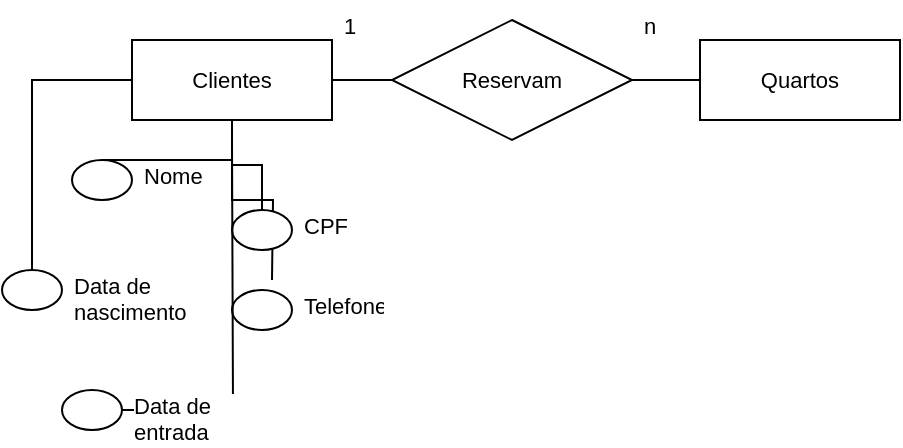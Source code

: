 <mxfile version="24.7.8">
  <diagram name="Página-1" id="yLzE_yw19Q3y-dnCT2pO">
    <mxGraphModel dx="880" dy="468" grid="1" gridSize="10" guides="1" tooltips="1" connect="1" arrows="1" fold="1" page="1" pageScale="1" pageWidth="827" pageHeight="1169" math="0" shadow="0">
      <root>
        <mxCell id="0" />
        <mxCell id="1" parent="0" />
        <mxCell id="DcofqpwaH22fSSjAT7w--57" value="" style="edgeStyle=orthogonalEdgeStyle;shape=connector;rounded=0;orthogonalLoop=1;jettySize=auto;html=1;strokeColor=default;align=center;verticalAlign=middle;fontFamily=Helvetica;fontSize=11;fontColor=default;labelBackgroundColor=default;endArrow=none;endFill=0;" edge="1" parent="1" source="DcofqpwaH22fSSjAT7w--54" target="DcofqpwaH22fSSjAT7w--56">
          <mxGeometry relative="1" as="geometry" />
        </mxCell>
        <mxCell id="DcofqpwaH22fSSjAT7w--78" style="edgeStyle=orthogonalEdgeStyle;shape=connector;rounded=0;orthogonalLoop=1;jettySize=auto;html=1;entryX=0.5;entryY=0;entryDx=0;entryDy=0;strokeColor=default;align=center;verticalAlign=middle;fontFamily=Helvetica;fontSize=11;fontColor=default;labelBackgroundColor=default;endArrow=none;endFill=0;" edge="1" parent="1" source="DcofqpwaH22fSSjAT7w--54" target="DcofqpwaH22fSSjAT7w--60">
          <mxGeometry relative="1" as="geometry" />
        </mxCell>
        <mxCell id="DcofqpwaH22fSSjAT7w--79" style="edgeStyle=orthogonalEdgeStyle;shape=connector;rounded=0;orthogonalLoop=1;jettySize=auto;html=1;entryX=0.5;entryY=0;entryDx=0;entryDy=0;strokeColor=default;align=center;verticalAlign=middle;fontFamily=Helvetica;fontSize=11;fontColor=default;labelBackgroundColor=default;endArrow=none;endFill=0;" edge="1" parent="1" source="DcofqpwaH22fSSjAT7w--54" target="DcofqpwaH22fSSjAT7w--64">
          <mxGeometry relative="1" as="geometry" />
        </mxCell>
        <mxCell id="DcofqpwaH22fSSjAT7w--80" style="edgeStyle=orthogonalEdgeStyle;shape=connector;rounded=0;orthogonalLoop=1;jettySize=auto;html=1;entryX=0.5;entryY=0;entryDx=0;entryDy=0;strokeColor=default;align=center;verticalAlign=middle;fontFamily=Helvetica;fontSize=11;fontColor=default;labelBackgroundColor=default;endArrow=none;endFill=0;" edge="1" parent="1" source="DcofqpwaH22fSSjAT7w--54" target="DcofqpwaH22fSSjAT7w--74">
          <mxGeometry relative="1" as="geometry" />
        </mxCell>
        <mxCell id="DcofqpwaH22fSSjAT7w--81" style="edgeStyle=orthogonalEdgeStyle;shape=connector;rounded=0;orthogonalLoop=1;jettySize=auto;html=1;strokeColor=default;align=center;verticalAlign=middle;fontFamily=Helvetica;fontSize=11;fontColor=default;labelBackgroundColor=default;endArrow=none;endFill=0;" edge="1" parent="1" source="DcofqpwaH22fSSjAT7w--54">
          <mxGeometry relative="1" as="geometry">
            <mxPoint x="150" y="450" as="targetPoint" />
          </mxGeometry>
        </mxCell>
        <mxCell id="DcofqpwaH22fSSjAT7w--54" value="Clientes" style="whiteSpace=wrap;html=1;align=center;fontFamily=Helvetica;fontSize=11;fontColor=default;labelBackgroundColor=default;" vertex="1" parent="1">
          <mxGeometry x="80" y="330" width="100" height="40" as="geometry" />
        </mxCell>
        <mxCell id="DcofqpwaH22fSSjAT7w--55" value="Quartos" style="whiteSpace=wrap;html=1;align=center;fontFamily=Helvetica;fontSize=11;fontColor=default;labelBackgroundColor=default;" vertex="1" parent="1">
          <mxGeometry x="364" y="330" width="100" height="40" as="geometry" />
        </mxCell>
        <mxCell id="DcofqpwaH22fSSjAT7w--58" value="" style="edgeStyle=orthogonalEdgeStyle;shape=connector;rounded=0;orthogonalLoop=1;jettySize=auto;html=1;strokeColor=default;align=center;verticalAlign=middle;fontFamily=Helvetica;fontSize=11;fontColor=default;labelBackgroundColor=default;endArrow=none;endFill=0;" edge="1" parent="1" source="DcofqpwaH22fSSjAT7w--56" target="DcofqpwaH22fSSjAT7w--55">
          <mxGeometry relative="1" as="geometry" />
        </mxCell>
        <mxCell id="DcofqpwaH22fSSjAT7w--56" value="Reservam" style="shape=rhombus;perimeter=rhombusPerimeter;whiteSpace=wrap;html=1;align=center;fontFamily=Helvetica;fontSize=11;fontColor=default;labelBackgroundColor=default;" vertex="1" parent="1">
          <mxGeometry x="210" y="320" width="120" height="60" as="geometry" />
        </mxCell>
        <mxCell id="DcofqpwaH22fSSjAT7w--60" value="" style="ellipse;whiteSpace=wrap;html=1;align=center;fontFamily=Helvetica;fontSize=11;fontColor=default;labelBackgroundColor=default;" vertex="1" parent="1">
          <mxGeometry x="50" y="390" width="30" height="20" as="geometry" />
        </mxCell>
        <mxCell id="DcofqpwaH22fSSjAT7w--63" value="Nome" style="text;strokeColor=none;fillColor=none;spacingLeft=4;spacingRight=4;overflow=hidden;rotatable=0;points=[[0,0.5],[1,0.5]];portConstraint=eastwest;fontSize=11;whiteSpace=wrap;html=1;fontFamily=Helvetica;fontColor=default;labelBackgroundColor=default;" vertex="1" parent="1">
          <mxGeometry x="80" y="385" width="40" height="30" as="geometry" />
        </mxCell>
        <mxCell id="DcofqpwaH22fSSjAT7w--64" value="" style="ellipse;whiteSpace=wrap;html=1;align=center;fontFamily=Helvetica;fontSize=11;fontColor=default;labelBackgroundColor=default;" vertex="1" parent="1">
          <mxGeometry x="130" y="415" width="30" height="20" as="geometry" />
        </mxCell>
        <mxCell id="DcofqpwaH22fSSjAT7w--65" value="CPF" style="text;strokeColor=none;fillColor=none;spacingLeft=4;spacingRight=4;overflow=hidden;rotatable=0;points=[[0,0.5],[1,0.5]];portConstraint=eastwest;fontSize=11;whiteSpace=wrap;html=1;fontFamily=Helvetica;fontColor=default;labelBackgroundColor=default;" vertex="1" parent="1">
          <mxGeometry x="160" y="410" width="40" height="30" as="geometry" />
        </mxCell>
        <mxCell id="DcofqpwaH22fSSjAT7w--74" value="" style="ellipse;whiteSpace=wrap;html=1;align=center;fontFamily=Helvetica;fontSize=11;fontColor=default;labelBackgroundColor=default;" vertex="1" parent="1">
          <mxGeometry x="15" y="445" width="30" height="20" as="geometry" />
        </mxCell>
        <mxCell id="DcofqpwaH22fSSjAT7w--75" value="Data de nascimento" style="text;strokeColor=none;fillColor=none;spacingLeft=4;spacingRight=4;overflow=hidden;rotatable=0;points=[[0,0.5],[1,0.5]];portConstraint=eastwest;fontSize=11;whiteSpace=wrap;html=1;fontFamily=Helvetica;fontColor=default;labelBackgroundColor=default;" vertex="1" parent="1">
          <mxGeometry x="45" y="440" width="75" height="30" as="geometry" />
        </mxCell>
        <mxCell id="DcofqpwaH22fSSjAT7w--76" value="" style="ellipse;whiteSpace=wrap;html=1;align=center;fontFamily=Helvetica;fontSize=11;fontColor=default;labelBackgroundColor=default;" vertex="1" parent="1">
          <mxGeometry x="130" y="455" width="30" height="20" as="geometry" />
        </mxCell>
        <mxCell id="DcofqpwaH22fSSjAT7w--77" value="Telefone&lt;div&gt;&lt;br&gt;&lt;/div&gt;" style="text;strokeColor=none;fillColor=none;spacingLeft=4;spacingRight=4;overflow=hidden;rotatable=0;points=[[0,0.5],[1,0.5]];portConstraint=eastwest;fontSize=11;whiteSpace=wrap;html=1;fontFamily=Helvetica;fontColor=default;labelBackgroundColor=default;" vertex="1" parent="1">
          <mxGeometry x="160" y="450" width="50" height="30" as="geometry" />
        </mxCell>
        <mxCell id="DcofqpwaH22fSSjAT7w--86" value="1" style="text;strokeColor=none;fillColor=none;spacingLeft=4;spacingRight=4;overflow=hidden;rotatable=0;points=[[0,0.5],[1,0.5]];portConstraint=eastwest;fontSize=11;whiteSpace=wrap;html=1;fontFamily=Helvetica;fontColor=default;labelBackgroundColor=default;" vertex="1" parent="1">
          <mxGeometry x="180" y="310" width="40" height="30" as="geometry" />
        </mxCell>
        <mxCell id="DcofqpwaH22fSSjAT7w--87" value="n" style="text;strokeColor=none;fillColor=none;spacingLeft=4;spacingRight=4;overflow=hidden;rotatable=0;points=[[0,0.5],[1,0.5]];portConstraint=eastwest;fontSize=11;whiteSpace=wrap;html=1;fontFamily=Helvetica;fontColor=default;labelBackgroundColor=default;" vertex="1" parent="1">
          <mxGeometry x="330" y="310" width="40" height="30" as="geometry" />
        </mxCell>
        <mxCell id="DcofqpwaH22fSSjAT7w--90" style="edgeStyle=orthogonalEdgeStyle;shape=connector;rounded=0;orthogonalLoop=1;jettySize=auto;html=1;strokeColor=default;align=center;verticalAlign=middle;fontFamily=Helvetica;fontSize=11;fontColor=default;labelBackgroundColor=default;endArrow=none;endFill=0;" edge="1" parent="1" source="DcofqpwaH22fSSjAT7w--88">
          <mxGeometry relative="1" as="geometry">
            <mxPoint x="130" y="380" as="targetPoint" />
          </mxGeometry>
        </mxCell>
        <mxCell id="DcofqpwaH22fSSjAT7w--88" value="" style="ellipse;whiteSpace=wrap;html=1;align=center;fontFamily=Helvetica;fontSize=11;fontColor=default;labelBackgroundColor=default;" vertex="1" parent="1">
          <mxGeometry x="45" y="505" width="30" height="20" as="geometry" />
        </mxCell>
        <mxCell id="DcofqpwaH22fSSjAT7w--89" value="Data de entrada" style="text;strokeColor=none;fillColor=none;spacingLeft=4;spacingRight=4;overflow=hidden;rotatable=0;points=[[0,0.5],[1,0.5]];portConstraint=eastwest;fontSize=11;whiteSpace=wrap;html=1;fontFamily=Helvetica;fontColor=default;labelBackgroundColor=default;" vertex="1" parent="1">
          <mxGeometry x="75" y="500" width="75" height="30" as="geometry" />
        </mxCell>
      </root>
    </mxGraphModel>
  </diagram>
</mxfile>
